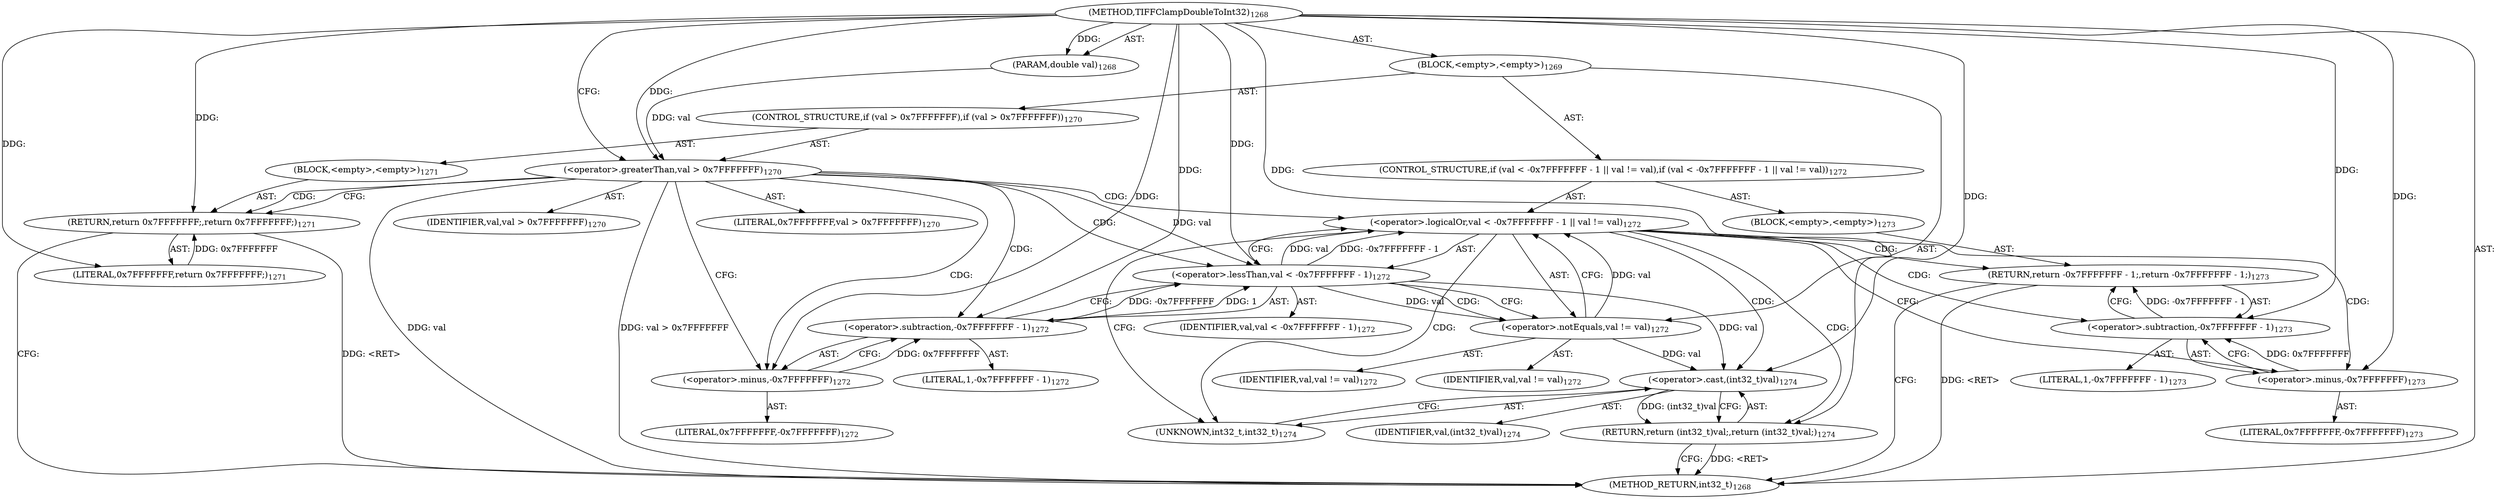 digraph "TIFFClampDoubleToInt32" {  
"67432" [label = <(METHOD,TIFFClampDoubleToInt32)<SUB>1268</SUB>> ]
"67433" [label = <(PARAM,double val)<SUB>1268</SUB>> ]
"67434" [label = <(BLOCK,&lt;empty&gt;,&lt;empty&gt;)<SUB>1269</SUB>> ]
"67435" [label = <(CONTROL_STRUCTURE,if (val &gt; 0x7FFFFFFF),if (val &gt; 0x7FFFFFFF))<SUB>1270</SUB>> ]
"67436" [label = <(&lt;operator&gt;.greaterThan,val &gt; 0x7FFFFFFF)<SUB>1270</SUB>> ]
"67437" [label = <(IDENTIFIER,val,val &gt; 0x7FFFFFFF)<SUB>1270</SUB>> ]
"67438" [label = <(LITERAL,0x7FFFFFFF,val &gt; 0x7FFFFFFF)<SUB>1270</SUB>> ]
"67439" [label = <(BLOCK,&lt;empty&gt;,&lt;empty&gt;)<SUB>1271</SUB>> ]
"67440" [label = <(RETURN,return 0x7FFFFFFF;,return 0x7FFFFFFF;)<SUB>1271</SUB>> ]
"67441" [label = <(LITERAL,0x7FFFFFFF,return 0x7FFFFFFF;)<SUB>1271</SUB>> ]
"67442" [label = <(CONTROL_STRUCTURE,if (val &lt; -0x7FFFFFFF - 1 || val != val),if (val &lt; -0x7FFFFFFF - 1 || val != val))<SUB>1272</SUB>> ]
"67443" [label = <(&lt;operator&gt;.logicalOr,val &lt; -0x7FFFFFFF - 1 || val != val)<SUB>1272</SUB>> ]
"67444" [label = <(&lt;operator&gt;.lessThan,val &lt; -0x7FFFFFFF - 1)<SUB>1272</SUB>> ]
"67445" [label = <(IDENTIFIER,val,val &lt; -0x7FFFFFFF - 1)<SUB>1272</SUB>> ]
"67446" [label = <(&lt;operator&gt;.subtraction,-0x7FFFFFFF - 1)<SUB>1272</SUB>> ]
"67447" [label = <(&lt;operator&gt;.minus,-0x7FFFFFFF)<SUB>1272</SUB>> ]
"67448" [label = <(LITERAL,0x7FFFFFFF,-0x7FFFFFFF)<SUB>1272</SUB>> ]
"67449" [label = <(LITERAL,1,-0x7FFFFFFF - 1)<SUB>1272</SUB>> ]
"67450" [label = <(&lt;operator&gt;.notEquals,val != val)<SUB>1272</SUB>> ]
"67451" [label = <(IDENTIFIER,val,val != val)<SUB>1272</SUB>> ]
"67452" [label = <(IDENTIFIER,val,val != val)<SUB>1272</SUB>> ]
"67453" [label = <(BLOCK,&lt;empty&gt;,&lt;empty&gt;)<SUB>1273</SUB>> ]
"67454" [label = <(RETURN,return -0x7FFFFFFF - 1;,return -0x7FFFFFFF - 1;)<SUB>1273</SUB>> ]
"67455" [label = <(&lt;operator&gt;.subtraction,-0x7FFFFFFF - 1)<SUB>1273</SUB>> ]
"67456" [label = <(&lt;operator&gt;.minus,-0x7FFFFFFF)<SUB>1273</SUB>> ]
"67457" [label = <(LITERAL,0x7FFFFFFF,-0x7FFFFFFF)<SUB>1273</SUB>> ]
"67458" [label = <(LITERAL,1,-0x7FFFFFFF - 1)<SUB>1273</SUB>> ]
"67459" [label = <(RETURN,return (int32_t)val;,return (int32_t)val;)<SUB>1274</SUB>> ]
"67460" [label = <(&lt;operator&gt;.cast,(int32_t)val)<SUB>1274</SUB>> ]
"67461" [label = <(UNKNOWN,int32_t,int32_t)<SUB>1274</SUB>> ]
"67462" [label = <(IDENTIFIER,val,(int32_t)val)<SUB>1274</SUB>> ]
"67463" [label = <(METHOD_RETURN,int32_t)<SUB>1268</SUB>> ]
  "67432" -> "67433"  [ label = "AST: "] 
  "67432" -> "67434"  [ label = "AST: "] 
  "67432" -> "67463"  [ label = "AST: "] 
  "67434" -> "67435"  [ label = "AST: "] 
  "67434" -> "67442"  [ label = "AST: "] 
  "67434" -> "67459"  [ label = "AST: "] 
  "67435" -> "67436"  [ label = "AST: "] 
  "67435" -> "67439"  [ label = "AST: "] 
  "67436" -> "67437"  [ label = "AST: "] 
  "67436" -> "67438"  [ label = "AST: "] 
  "67439" -> "67440"  [ label = "AST: "] 
  "67440" -> "67441"  [ label = "AST: "] 
  "67442" -> "67443"  [ label = "AST: "] 
  "67442" -> "67453"  [ label = "AST: "] 
  "67443" -> "67444"  [ label = "AST: "] 
  "67443" -> "67450"  [ label = "AST: "] 
  "67444" -> "67445"  [ label = "AST: "] 
  "67444" -> "67446"  [ label = "AST: "] 
  "67446" -> "67447"  [ label = "AST: "] 
  "67446" -> "67449"  [ label = "AST: "] 
  "67447" -> "67448"  [ label = "AST: "] 
  "67450" -> "67451"  [ label = "AST: "] 
  "67450" -> "67452"  [ label = "AST: "] 
  "67453" -> "67454"  [ label = "AST: "] 
  "67454" -> "67455"  [ label = "AST: "] 
  "67455" -> "67456"  [ label = "AST: "] 
  "67455" -> "67458"  [ label = "AST: "] 
  "67456" -> "67457"  [ label = "AST: "] 
  "67459" -> "67460"  [ label = "AST: "] 
  "67460" -> "67461"  [ label = "AST: "] 
  "67460" -> "67462"  [ label = "AST: "] 
  "67459" -> "67463"  [ label = "CFG: "] 
  "67436" -> "67440"  [ label = "CFG: "] 
  "67436" -> "67447"  [ label = "CFG: "] 
  "67443" -> "67461"  [ label = "CFG: "] 
  "67443" -> "67456"  [ label = "CFG: "] 
  "67460" -> "67459"  [ label = "CFG: "] 
  "67440" -> "67463"  [ label = "CFG: "] 
  "67444" -> "67443"  [ label = "CFG: "] 
  "67444" -> "67450"  [ label = "CFG: "] 
  "67450" -> "67443"  [ label = "CFG: "] 
  "67454" -> "67463"  [ label = "CFG: "] 
  "67461" -> "67460"  [ label = "CFG: "] 
  "67446" -> "67444"  [ label = "CFG: "] 
  "67455" -> "67454"  [ label = "CFG: "] 
  "67447" -> "67446"  [ label = "CFG: "] 
  "67456" -> "67455"  [ label = "CFG: "] 
  "67432" -> "67436"  [ label = "CFG: "] 
  "67454" -> "67463"  [ label = "DDG: &lt;RET&gt;"] 
  "67459" -> "67463"  [ label = "DDG: &lt;RET&gt;"] 
  "67440" -> "67463"  [ label = "DDG: &lt;RET&gt;"] 
  "67436" -> "67463"  [ label = "DDG: val"] 
  "67436" -> "67463"  [ label = "DDG: val &gt; 0x7FFFFFFF"] 
  "67432" -> "67433"  [ label = "DDG: "] 
  "67460" -> "67459"  [ label = "DDG: (int32_t)val"] 
  "67444" -> "67460"  [ label = "DDG: val"] 
  "67450" -> "67460"  [ label = "DDG: val"] 
  "67432" -> "67460"  [ label = "DDG: "] 
  "67433" -> "67436"  [ label = "DDG: val"] 
  "67432" -> "67436"  [ label = "DDG: "] 
  "67441" -> "67440"  [ label = "DDG: 0x7FFFFFFF"] 
  "67432" -> "67440"  [ label = "DDG: "] 
  "67444" -> "67443"  [ label = "DDG: val"] 
  "67444" -> "67443"  [ label = "DDG: -0x7FFFFFFF - 1"] 
  "67450" -> "67443"  [ label = "DDG: val"] 
  "67455" -> "67454"  [ label = "DDG: -0x7FFFFFFF - 1"] 
  "67432" -> "67441"  [ label = "DDG: "] 
  "67436" -> "67444"  [ label = "DDG: val"] 
  "67432" -> "67444"  [ label = "DDG: "] 
  "67446" -> "67444"  [ label = "DDG: -0x7FFFFFFF"] 
  "67446" -> "67444"  [ label = "DDG: 1"] 
  "67444" -> "67450"  [ label = "DDG: val"] 
  "67432" -> "67450"  [ label = "DDG: "] 
  "67447" -> "67446"  [ label = "DDG: 0x7FFFFFFF"] 
  "67432" -> "67446"  [ label = "DDG: "] 
  "67456" -> "67455"  [ label = "DDG: 0x7FFFFFFF"] 
  "67432" -> "67455"  [ label = "DDG: "] 
  "67432" -> "67447"  [ label = "DDG: "] 
  "67432" -> "67456"  [ label = "DDG: "] 
  "67436" -> "67446"  [ label = "CDG: "] 
  "67436" -> "67440"  [ label = "CDG: "] 
  "67436" -> "67443"  [ label = "CDG: "] 
  "67436" -> "67447"  [ label = "CDG: "] 
  "67436" -> "67444"  [ label = "CDG: "] 
  "67443" -> "67456"  [ label = "CDG: "] 
  "67443" -> "67455"  [ label = "CDG: "] 
  "67443" -> "67459"  [ label = "CDG: "] 
  "67443" -> "67461"  [ label = "CDG: "] 
  "67443" -> "67460"  [ label = "CDG: "] 
  "67443" -> "67454"  [ label = "CDG: "] 
  "67444" -> "67450"  [ label = "CDG: "] 
}
